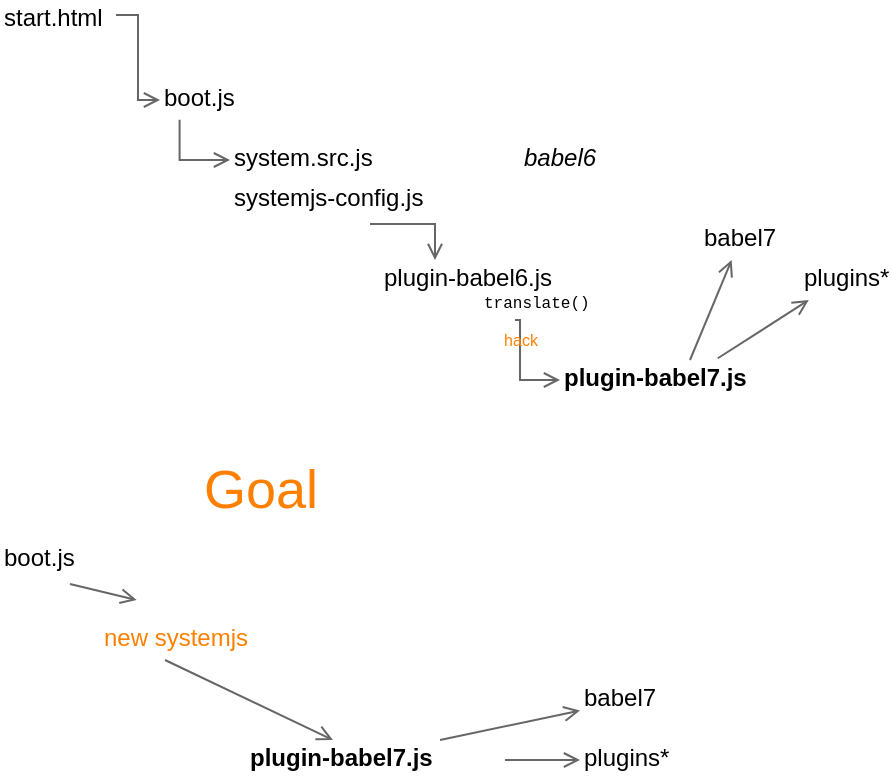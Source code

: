 <mxfile version="20.8.10" type="github">
  <diagram name="Page-1" id="97a40813-6b03-0c74-37c1-0168de264b11">
    <mxGraphModel dx="819" dy="513" grid="1" gridSize="10" guides="1" tooltips="1" connect="1" arrows="1" fold="1" page="1" pageScale="1" pageWidth="1000" pageHeight="1000" background="#ffffff" math="0" shadow="0">
      <root>
        <mxCell id="0" />
        <mxCell id="1" parent="0" />
        <mxCell id="xe1hFkzPnN5BGPbbmXnC-3" value="boot.js" style="text;strokeColor=none;fillColor=none;align=left;verticalAlign=top;spacingLeft=0;spacingRight=0;overflow=hidden;points=[[0,0.5],[1,0.5]];portConstraint=eastwest;rotatable=0;whiteSpace=wrap;html=1;spacing=2;spacingBottom=0;spacingTop=-5;" vertex="1" parent="1">
          <mxGeometry x="110" y="70" width="110" height="20" as="geometry" />
        </mxCell>
        <mxCell id="xe1hFkzPnN5BGPbbmXnC-4" value="start.html" style="text;strokeColor=none;fillColor=none;align=left;verticalAlign=top;spacingLeft=0;spacingRight=0;overflow=hidden;points=[[0,0.5],[1,0.5]];portConstraint=eastwest;rotatable=0;whiteSpace=wrap;html=1;labelPosition=center;verticalLabelPosition=middle;spacing=2;spacingBottom=0;spacingTop=-5;" vertex="1" parent="1">
          <mxGeometry x="30" y="30" width="58" height="15" as="geometry" />
        </mxCell>
        <mxCell id="xe1hFkzPnN5BGPbbmXnC-5" value="" style="endArrow=open;html=1;rounded=0;entryX=0;entryY=0.5;entryDx=0;entryDy=0;edgeStyle=orthogonalEdgeStyle;endFill=0;strokeColor=#666666;" edge="1" parent="1" source="xe1hFkzPnN5BGPbbmXnC-4" target="xe1hFkzPnN5BGPbbmXnC-3">
          <mxGeometry width="50" height="50" relative="1" as="geometry">
            <mxPoint x="200" y="150" as="sourcePoint" />
            <mxPoint x="250" y="100" as="targetPoint" />
          </mxGeometry>
        </mxCell>
        <mxCell id="xe1hFkzPnN5BGPbbmXnC-6" value="system.src.js" style="text;strokeColor=none;fillColor=none;align=left;verticalAlign=top;spacingLeft=0;spacingRight=0;overflow=hidden;points=[[0,0.5],[1,0.5]];portConstraint=eastwest;rotatable=0;whiteSpace=wrap;html=1;spacing=2;spacingBottom=0;spacingTop=-5;labelPosition=center;verticalLabelPosition=middle;horizontal=1;" vertex="1" parent="1">
          <mxGeometry x="145" y="100" width="145" height="20" as="geometry" />
        </mxCell>
        <mxCell id="xe1hFkzPnN5BGPbbmXnC-12" style="edgeStyle=orthogonalEdgeStyle;shape=connector;rounded=0;orthogonalLoop=1;jettySize=auto;html=1;exitX=0.5;exitY=1;exitDx=0;exitDy=0;entryX=0.25;entryY=0;entryDx=0;entryDy=0;labelBackgroundColor=default;strokeColor=#666666;fontFamily=Helvetica;fontSize=11;fontColor=default;endArrow=open;endFill=0;" edge="1" parent="1" source="xe1hFkzPnN5BGPbbmXnC-7" target="xe1hFkzPnN5BGPbbmXnC-10">
          <mxGeometry relative="1" as="geometry" />
        </mxCell>
        <mxCell id="xe1hFkzPnN5BGPbbmXnC-7" value="systemjs-config.js" style="text;whiteSpace=wrap;html=1;fontSize=12;fontFamily=Helvetica;fontColor=default;spacingLeft=0;spacingRight=0;spacing=2;spacingBottom=0;spacingTop=-5;" vertex="1" parent="1">
          <mxGeometry x="145" y="120" width="140" height="22" as="geometry" />
        </mxCell>
        <mxCell id="xe1hFkzPnN5BGPbbmXnC-8" value="" style="endArrow=open;html=1;rounded=0;edgeStyle=orthogonalEdgeStyle;endFill=0;exitX=0.089;exitY=0.996;exitDx=0;exitDy=0;exitPerimeter=0;strokeColor=#666666;" edge="1" parent="1" source="xe1hFkzPnN5BGPbbmXnC-3" target="xe1hFkzPnN5BGPbbmXnC-6">
          <mxGeometry width="50" height="50" relative="1" as="geometry">
            <mxPoint x="98" y="47.514" as="sourcePoint" />
            <mxPoint x="120" y="90" as="targetPoint" />
            <Array as="points">
              <mxPoint x="120" y="110" />
            </Array>
          </mxGeometry>
        </mxCell>
        <mxCell id="xe1hFkzPnN5BGPbbmXnC-10" value="plugin-babel6.js" style="text;whiteSpace=wrap;html=1;fontSize=12;fontFamily=Helvetica;fontColor=default;spacingLeft=0;spacingRight=0;spacing=2;spacingBottom=0;spacingTop=-5;" vertex="1" parent="1">
          <mxGeometry x="220" y="160" width="110" height="20" as="geometry" />
        </mxCell>
        <mxCell id="xe1hFkzPnN5BGPbbmXnC-11" value="plugin-babel7.js" style="text;whiteSpace=wrap;html=1;fontSize=12;fontFamily=Helvetica;fontColor=default;spacingLeft=0;spacingRight=0;spacing=2;spacingBottom=0;spacingTop=-5;fontStyle=1" vertex="1" parent="1">
          <mxGeometry x="310" y="210" width="130" height="20" as="geometry" />
        </mxCell>
        <mxCell id="xe1hFkzPnN5BGPbbmXnC-15" value="&lt;font face=&quot;Courier New&quot; style=&quot;font-size: 8px;&quot;&gt;translate()&lt;/font&gt;" style="text;whiteSpace=wrap;html=1;fontSize=8;fontFamily=Helvetica;fontColor=default;" vertex="1" parent="1">
          <mxGeometry x="270" y="170" width="70" height="20" as="geometry" />
        </mxCell>
        <mxCell id="xe1hFkzPnN5BGPbbmXnC-16" value="babel7" style="text;whiteSpace=wrap;html=1;fontSize=12;fontFamily=Helvetica;fontColor=default;spacingLeft=0;spacingRight=0;spacing=2;spacingBottom=0;spacingTop=-5;fontStyle=0;" vertex="1" parent="1">
          <mxGeometry x="380" y="140" width="40" height="20" as="geometry" />
        </mxCell>
        <mxCell id="xe1hFkzPnN5BGPbbmXnC-17" value="&lt;i&gt;babel6&lt;/i&gt;" style="text;whiteSpace=wrap;html=1;fontSize=12;fontFamily=Helvetica;fontColor=default;spacingLeft=0;spacingRight=0;spacing=2;spacingBottom=0;spacingTop=-5;fontStyle=0;" vertex="1" parent="1">
          <mxGeometry x="290" y="100" width="60" height="20" as="geometry" />
        </mxCell>
        <mxCell id="xe1hFkzPnN5BGPbbmXnC-20" style="shape=connector;rounded=0;orthogonalLoop=1;jettySize=auto;html=1;exitX=0.5;exitY=0;exitDx=0;exitDy=0;labelBackgroundColor=default;strokeColor=#666666;fontFamily=Helvetica;fontSize=11;fontColor=default;endArrow=open;endFill=0;" edge="1" parent="1" source="xe1hFkzPnN5BGPbbmXnC-11" target="xe1hFkzPnN5BGPbbmXnC-16">
          <mxGeometry relative="1" as="geometry">
            <mxPoint x="420" y="192" as="sourcePoint" />
            <mxPoint x="452.5" y="210" as="targetPoint" />
          </mxGeometry>
        </mxCell>
        <mxCell id="xe1hFkzPnN5BGPbbmXnC-21" value="plugins*" style="text;whiteSpace=wrap;html=1;fontSize=12;fontFamily=Helvetica;fontColor=default;spacingLeft=0;spacingRight=0;spacing=2;spacingBottom=0;spacingTop=-5;fontStyle=0;" vertex="1" parent="1">
          <mxGeometry x="430" y="160" width="40" height="20" as="geometry" />
        </mxCell>
        <mxCell id="xe1hFkzPnN5BGPbbmXnC-22" style="shape=connector;rounded=0;orthogonalLoop=1;jettySize=auto;html=1;exitX=0.607;exitY=-0.043;exitDx=0;exitDy=0;labelBackgroundColor=default;strokeColor=#666666;fontFamily=Helvetica;fontSize=11;fontColor=default;endArrow=open;endFill=0;exitPerimeter=0;" edge="1" parent="1" source="xe1hFkzPnN5BGPbbmXnC-11" target="xe1hFkzPnN5BGPbbmXnC-21">
          <mxGeometry relative="1" as="geometry">
            <mxPoint x="385" y="220" as="sourcePoint" />
            <mxPoint x="405.833" y="170" as="targetPoint" />
          </mxGeometry>
        </mxCell>
        <mxCell id="xe1hFkzPnN5BGPbbmXnC-23" style="edgeStyle=orthogonalEdgeStyle;shape=connector;rounded=0;orthogonalLoop=1;jettySize=auto;html=1;exitX=0.25;exitY=1;exitDx=0;exitDy=0;entryX=0;entryY=0.5;entryDx=0;entryDy=0;labelBackgroundColor=default;strokeColor=#666666;fontFamily=Helvetica;fontSize=11;fontColor=default;endArrow=open;endFill=0;" edge="1" parent="1" source="xe1hFkzPnN5BGPbbmXnC-15" target="xe1hFkzPnN5BGPbbmXnC-11">
          <mxGeometry relative="1" as="geometry">
            <mxPoint x="225" y="152" as="sourcePoint" />
            <mxPoint x="257.5" y="170" as="targetPoint" />
            <Array as="points">
              <mxPoint x="290" y="190" />
              <mxPoint x="290" y="220" />
            </Array>
          </mxGeometry>
        </mxCell>
        <mxCell id="xe1hFkzPnN5BGPbbmXnC-24" value="hack" style="text;html=1;align=center;verticalAlign=middle;resizable=0;points=[];autosize=1;strokeColor=none;fillColor=none;fontSize=8;fontFamily=Helvetica;fontColor=#FF8000;fontStyle=0" vertex="1" parent="1">
          <mxGeometry x="270" y="190" width="40" height="20" as="geometry" />
        </mxCell>
        <mxCell id="xe1hFkzPnN5BGPbbmXnC-25" value="Goal" style="text;html=1;align=center;verticalAlign=middle;resizable=0;points=[];autosize=1;strokeColor=none;fillColor=none;fontSize=27;fontFamily=Helvetica;fontColor=#FF8000;fontStyle=0" vertex="1" parent="1">
          <mxGeometry x="120" y="250" width="80" height="50" as="geometry" />
        </mxCell>
        <mxCell id="xe1hFkzPnN5BGPbbmXnC-29" style="edgeStyle=none;shape=connector;rounded=0;orthogonalLoop=1;jettySize=auto;html=1;exitX=0.25;exitY=1;exitDx=0;exitDy=0;labelBackgroundColor=default;strokeColor=#666666;fontFamily=Helvetica;fontSize=8;fontColor=#FF8000;endArrow=open;endFill=0;" edge="1" parent="1" source="xe1hFkzPnN5BGPbbmXnC-28">
          <mxGeometry relative="1" as="geometry">
            <mxPoint x="98.333" y="330" as="targetPoint" />
          </mxGeometry>
        </mxCell>
        <mxCell id="xe1hFkzPnN5BGPbbmXnC-28" value="boot.js" style="text;whiteSpace=wrap;html=1;fontSize=12;fontFamily=Helvetica;fontColor=default;spacingLeft=0;spacingRight=0;spacing=2;spacingBottom=0;spacingTop=-5;" vertex="1" parent="1">
          <mxGeometry x="30" y="300" width="140" height="22" as="geometry" />
        </mxCell>
        <mxCell id="xe1hFkzPnN5BGPbbmXnC-30" value="babel7" style="text;strokeColor=none;fillColor=none;align=left;verticalAlign=top;spacingLeft=0;spacingRight=0;overflow=hidden;points=[[0,0.5],[1,0.5]];portConstraint=eastwest;rotatable=0;whiteSpace=wrap;html=1;labelPosition=center;verticalLabelPosition=middle;spacing=2;spacingBottom=0;spacingTop=-5;" vertex="1" parent="1">
          <mxGeometry x="320" y="370" width="50" height="20" as="geometry" />
        </mxCell>
        <mxCell id="xe1hFkzPnN5BGPbbmXnC-34" style="edgeStyle=none;shape=connector;rounded=0;orthogonalLoop=1;jettySize=auto;html=1;exitX=0.75;exitY=0;exitDx=0;exitDy=0;labelBackgroundColor=default;strokeColor=#666666;fontFamily=Helvetica;fontSize=8;fontColor=#FF8000;endArrow=open;endFill=0;" edge="1" parent="1" source="xe1hFkzPnN5BGPbbmXnC-31" target="xe1hFkzPnN5BGPbbmXnC-30">
          <mxGeometry relative="1" as="geometry" />
        </mxCell>
        <mxCell id="xe1hFkzPnN5BGPbbmXnC-31" value="plugin-babel7.js" style="text;whiteSpace=wrap;html=1;fontSize=12;fontFamily=Helvetica;fontColor=default;spacingLeft=0;spacingRight=0;spacing=2;spacingBottom=0;spacingTop=-5;fontStyle=1" vertex="1" parent="1">
          <mxGeometry x="152.5" y="400" width="130" height="20" as="geometry" />
        </mxCell>
        <mxCell id="xe1hFkzPnN5BGPbbmXnC-33" style="edgeStyle=none;shape=connector;rounded=0;orthogonalLoop=1;jettySize=auto;html=1;exitX=0.25;exitY=1;exitDx=0;exitDy=0;labelBackgroundColor=default;strokeColor=#666666;fontFamily=Helvetica;fontSize=8;fontColor=#FF8000;endArrow=open;endFill=0;" edge="1" parent="1" source="xe1hFkzPnN5BGPbbmXnC-32" target="xe1hFkzPnN5BGPbbmXnC-31">
          <mxGeometry relative="1" as="geometry" />
        </mxCell>
        <mxCell id="xe1hFkzPnN5BGPbbmXnC-32" value="new systemjs" style="text;whiteSpace=wrap;html=1;fontSize=12;fontFamily=Helvetica;fontColor=#FF8000;spacingLeft=0;spacingRight=0;spacing=2;spacingBottom=0;spacingTop=-5;fontStyle=0" vertex="1" parent="1">
          <mxGeometry x="80" y="340" width="130" height="20" as="geometry" />
        </mxCell>
        <mxCell id="xe1hFkzPnN5BGPbbmXnC-35" value="plugins*" style="text;whiteSpace=wrap;html=1;fontSize=12;fontFamily=Helvetica;fontColor=default;spacingLeft=0;spacingRight=0;spacing=2;spacingBottom=0;spacingTop=-5;fontStyle=0;" vertex="1" parent="1">
          <mxGeometry x="320" y="400" width="40" height="20" as="geometry" />
        </mxCell>
        <mxCell id="xe1hFkzPnN5BGPbbmXnC-36" style="shape=connector;rounded=0;orthogonalLoop=1;jettySize=auto;html=1;labelBackgroundColor=default;strokeColor=#666666;fontFamily=Helvetica;fontSize=11;fontColor=default;endArrow=open;endFill=0;" edge="1" parent="1" target="xe1hFkzPnN5BGPbbmXnC-35" source="xe1hFkzPnN5BGPbbmXnC-31">
          <mxGeometry relative="1" as="geometry">
            <mxPoint x="258.91" y="409.14" as="sourcePoint" />
            <mxPoint x="275.833" y="370" as="targetPoint" />
          </mxGeometry>
        </mxCell>
      </root>
    </mxGraphModel>
  </diagram>
</mxfile>

